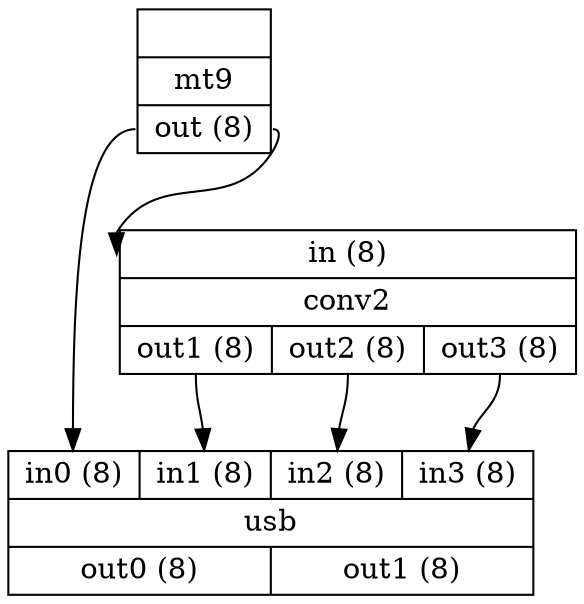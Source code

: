 digraph G {
	mt9[shape = record,label = "{{}|mt9|{<out> out (8)}}"];
	usb[shape = record,label = "{{<in0> in0 (8)|<in1> in1 (8)|<in2> in2 (8)|<in3> in3 (8)}|usb|{<out0> out0 (8)|<out1> out1 (8)}}"];
	conv2[shape = record,label = "{{<in> in (8)}|conv2|{<out1> out1 (8)|<out2> out2 (8)|<out3> out3 (8)}}"];
	"mt9":out -> "usb":in0;
	"mt9":out -> "conv2":in;
	"conv2":out1 -> "usb":in1;
	"conv2":out2 -> "usb":in2;
	"conv2":out3 -> "usb":in3;
}
